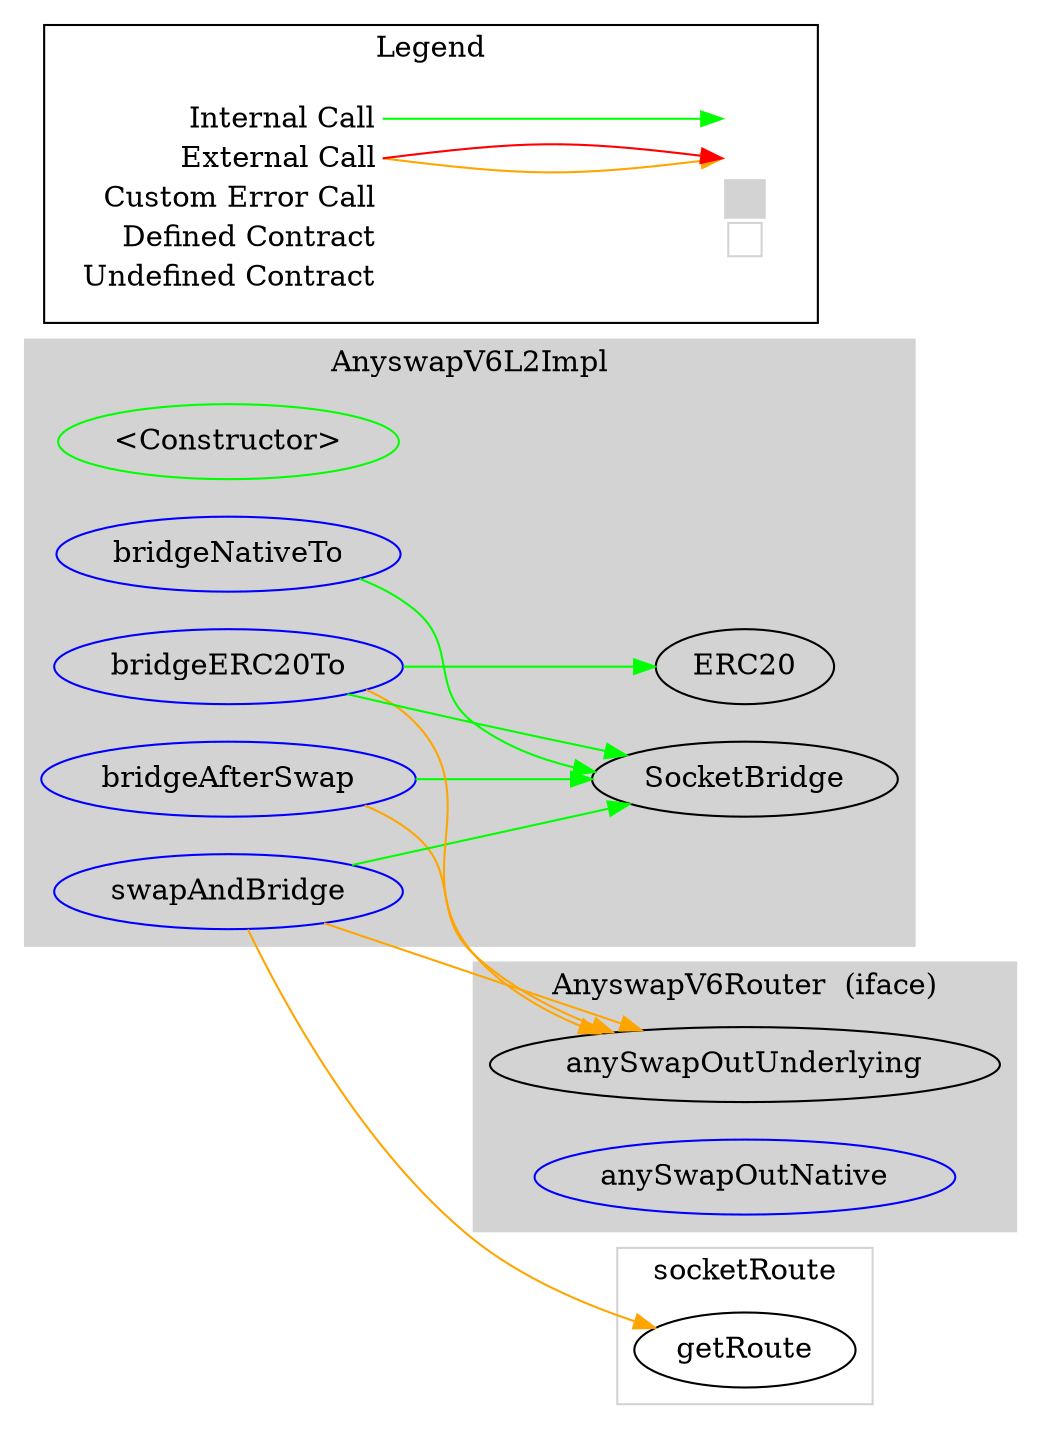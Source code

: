 digraph G {
  graph [ ratio = "auto", page = "100", compound =true ];
subgraph "clusterAnyswapV6Router" {
  graph [ label = "AnyswapV6Router  (iface)", color = "lightgray", style = "filled", bgcolor = "lightgray" ];
  "AnyswapV6Router.anySwapOutUnderlying" [ label = "anySwapOutUnderlying" ];
  "AnyswapV6Router.anySwapOutNative" [ label = "anySwapOutNative", color = "blue" ];
}

subgraph "clusterAnyswapV6L2Impl" {
  graph [ label = "AnyswapV6L2Impl", color = "lightgray", style = "filled", bgcolor = "lightgray" ];
  "AnyswapV6L2Impl.<Constructor>" [ label = "<Constructor>", color = "green" ];
  "AnyswapV6L2Impl.bridgeAfterSwap" [ label = "bridgeAfterSwap", color = "blue" ];
  "AnyswapV6L2Impl.swapAndBridge" [ label = "swapAndBridge", color = "blue" ];
  "AnyswapV6L2Impl.bridgeERC20To" [ label = "bridgeERC20To", color = "blue" ];
  "AnyswapV6L2Impl.bridgeNativeTo" [ label = "bridgeNativeTo", color = "blue" ];
  "AnyswapV6L2Impl.SocketBridge" [ label = "SocketBridge" ];
  "AnyswapV6L2Impl.ERC20" [ label = "ERC20" ];
}

subgraph "clustersocketRoute" {
  graph [ label = "socketRoute", color = "lightgray" ];
  "socketRoute.getRoute" [ label = "getRoute" ];
}

  "AnyswapV6L2Impl.bridgeAfterSwap";
  "AnyswapV6Router.anySwapOutUnderlying";
  "AnyswapV6L2Impl.SocketBridge";
  "AnyswapV6L2Impl.swapAndBridge";
  "socketRoute.getRoute";
  "AnyswapV6L2Impl.bridgeERC20To";
  "AnyswapV6L2Impl.ERC20";
  "AnyswapV6L2Impl.bridgeNativeTo";
  "AnyswapV6L2Impl.bridgeAfterSwap" -> "AnyswapV6Router.anySwapOutUnderlying" [ color = "orange" ];
  "AnyswapV6L2Impl.bridgeAfterSwap" -> "AnyswapV6L2Impl.SocketBridge" [ color = "green" ];
  "AnyswapV6L2Impl.swapAndBridge" -> "socketRoute.getRoute" [ color = "orange" ];
  "AnyswapV6L2Impl.swapAndBridge" -> "AnyswapV6Router.anySwapOutUnderlying" [ color = "orange" ];
  "AnyswapV6L2Impl.swapAndBridge" -> "AnyswapV6L2Impl.SocketBridge" [ color = "green" ];
  "AnyswapV6L2Impl.bridgeERC20To" -> "AnyswapV6L2Impl.ERC20" [ color = "green" ];
  "AnyswapV6L2Impl.bridgeERC20To" -> "AnyswapV6Router.anySwapOutUnderlying" [ color = "orange" ];
  "AnyswapV6L2Impl.bridgeERC20To" -> "AnyswapV6L2Impl.SocketBridge" [ color = "green" ];
  "AnyswapV6L2Impl.bridgeNativeTo" -> "AnyswapV6L2Impl.SocketBridge" [ color = "green" ];


rankdir=LR
node [shape=plaintext]
subgraph cluster_01 { 
label = "Legend";
key [label=<<table border="0" cellpadding="2" cellspacing="0" cellborder="0">
  <tr><td align="right" port="i1">Internal Call</td></tr>
  <tr><td align="right" port="i2">External Call</td></tr>
  <tr><td align="right" port="i2">Custom Error Call</td></tr>
  <tr><td align="right" port="i3">Defined Contract</td></tr>
  <tr><td align="right" port="i4">Undefined Contract</td></tr>
  </table>>]
key2 [label=<<table border="0" cellpadding="2" cellspacing="0" cellborder="0">
  <tr><td port="i1">&nbsp;&nbsp;&nbsp;</td></tr>
  <tr><td port="i2">&nbsp;&nbsp;&nbsp;</td></tr>
  <tr><td port="i3" bgcolor="lightgray">&nbsp;&nbsp;&nbsp;</td></tr>
  <tr><td port="i4">
    <table border="1" cellborder="0" cellspacing="0" cellpadding="7" color="lightgray">
      <tr>
       <td></td>
      </tr>
     </table>
  </td></tr>
  </table>>]
key:i1:e -> key2:i1:w [color="green"]
key:i2:e -> key2:i2:w [color="orange"]
key:i2:e -> key2:i2:w [color="red"]
}
}

